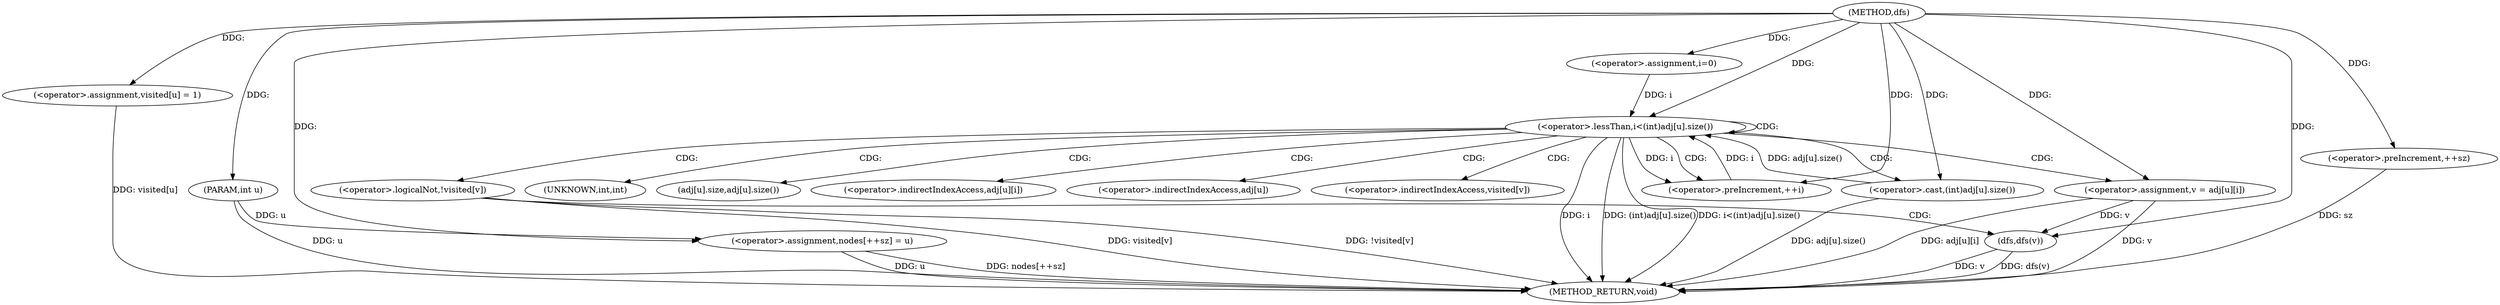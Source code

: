 digraph "dfs" {  
"1000327" [label = "(METHOD,dfs)" ]
"1000369" [label = "(METHOD_RETURN,void)" ]
"1000328" [label = "(PARAM,int u)" ]
"1000330" [label = "(<operator>.assignment,visited[u] = 1)" ]
"1000363" [label = "(<operator>.assignment,nodes[++sz] = u)" ]
"1000337" [label = "(<operator>.assignment,i=0)" ]
"1000340" [label = "(<operator>.lessThan,i<(int)adj[u].size())" ]
"1000345" [label = "(<operator>.preIncrement,++i)" ]
"1000349" [label = "(<operator>.assignment,v = adj[u][i])" ]
"1000342" [label = "(<operator>.cast,(int)adj[u].size())" ]
"1000357" [label = "(<operator>.logicalNot,!visited[v])" ]
"1000361" [label = "(dfs,dfs(v))" ]
"1000366" [label = "(<operator>.preIncrement,++sz)" ]
"1000343" [label = "(UNKNOWN,int,int)" ]
"1000344" [label = "(adj[u].size,adj[u].size())" ]
"1000351" [label = "(<operator>.indirectIndexAccess,adj[u][i])" ]
"1000352" [label = "(<operator>.indirectIndexAccess,adj[u])" ]
"1000358" [label = "(<operator>.indirectIndexAccess,visited[v])" ]
  "1000328" -> "1000369"  [ label = "DDG: u"] 
  "1000330" -> "1000369"  [ label = "DDG: visited[u]"] 
  "1000340" -> "1000369"  [ label = "DDG: i"] 
  "1000342" -> "1000369"  [ label = "DDG: adj[u].size()"] 
  "1000340" -> "1000369"  [ label = "DDG: (int)adj[u].size()"] 
  "1000340" -> "1000369"  [ label = "DDG: i<(int)adj[u].size()"] 
  "1000363" -> "1000369"  [ label = "DDG: nodes[++sz]"] 
  "1000363" -> "1000369"  [ label = "DDG: u"] 
  "1000349" -> "1000369"  [ label = "DDG: v"] 
  "1000349" -> "1000369"  [ label = "DDG: adj[u][i]"] 
  "1000357" -> "1000369"  [ label = "DDG: visited[v]"] 
  "1000357" -> "1000369"  [ label = "DDG: !visited[v]"] 
  "1000361" -> "1000369"  [ label = "DDG: v"] 
  "1000361" -> "1000369"  [ label = "DDG: dfs(v)"] 
  "1000366" -> "1000369"  [ label = "DDG: sz"] 
  "1000327" -> "1000328"  [ label = "DDG: "] 
  "1000327" -> "1000330"  [ label = "DDG: "] 
  "1000328" -> "1000363"  [ label = "DDG: u"] 
  "1000327" -> "1000363"  [ label = "DDG: "] 
  "1000327" -> "1000337"  [ label = "DDG: "] 
  "1000337" -> "1000340"  [ label = "DDG: i"] 
  "1000345" -> "1000340"  [ label = "DDG: i"] 
  "1000327" -> "1000340"  [ label = "DDG: "] 
  "1000342" -> "1000340"  [ label = "DDG: adj[u].size()"] 
  "1000340" -> "1000345"  [ label = "DDG: i"] 
  "1000327" -> "1000345"  [ label = "DDG: "] 
  "1000327" -> "1000342"  [ label = "DDG: "] 
  "1000327" -> "1000349"  [ label = "DDG: "] 
  "1000327" -> "1000366"  [ label = "DDG: "] 
  "1000349" -> "1000361"  [ label = "DDG: v"] 
  "1000327" -> "1000361"  [ label = "DDG: "] 
  "1000340" -> "1000344"  [ label = "CDG: "] 
  "1000340" -> "1000351"  [ label = "CDG: "] 
  "1000340" -> "1000357"  [ label = "CDG: "] 
  "1000340" -> "1000342"  [ label = "CDG: "] 
  "1000340" -> "1000345"  [ label = "CDG: "] 
  "1000340" -> "1000352"  [ label = "CDG: "] 
  "1000340" -> "1000340"  [ label = "CDG: "] 
  "1000340" -> "1000358"  [ label = "CDG: "] 
  "1000340" -> "1000349"  [ label = "CDG: "] 
  "1000340" -> "1000343"  [ label = "CDG: "] 
  "1000357" -> "1000361"  [ label = "CDG: "] 
}
